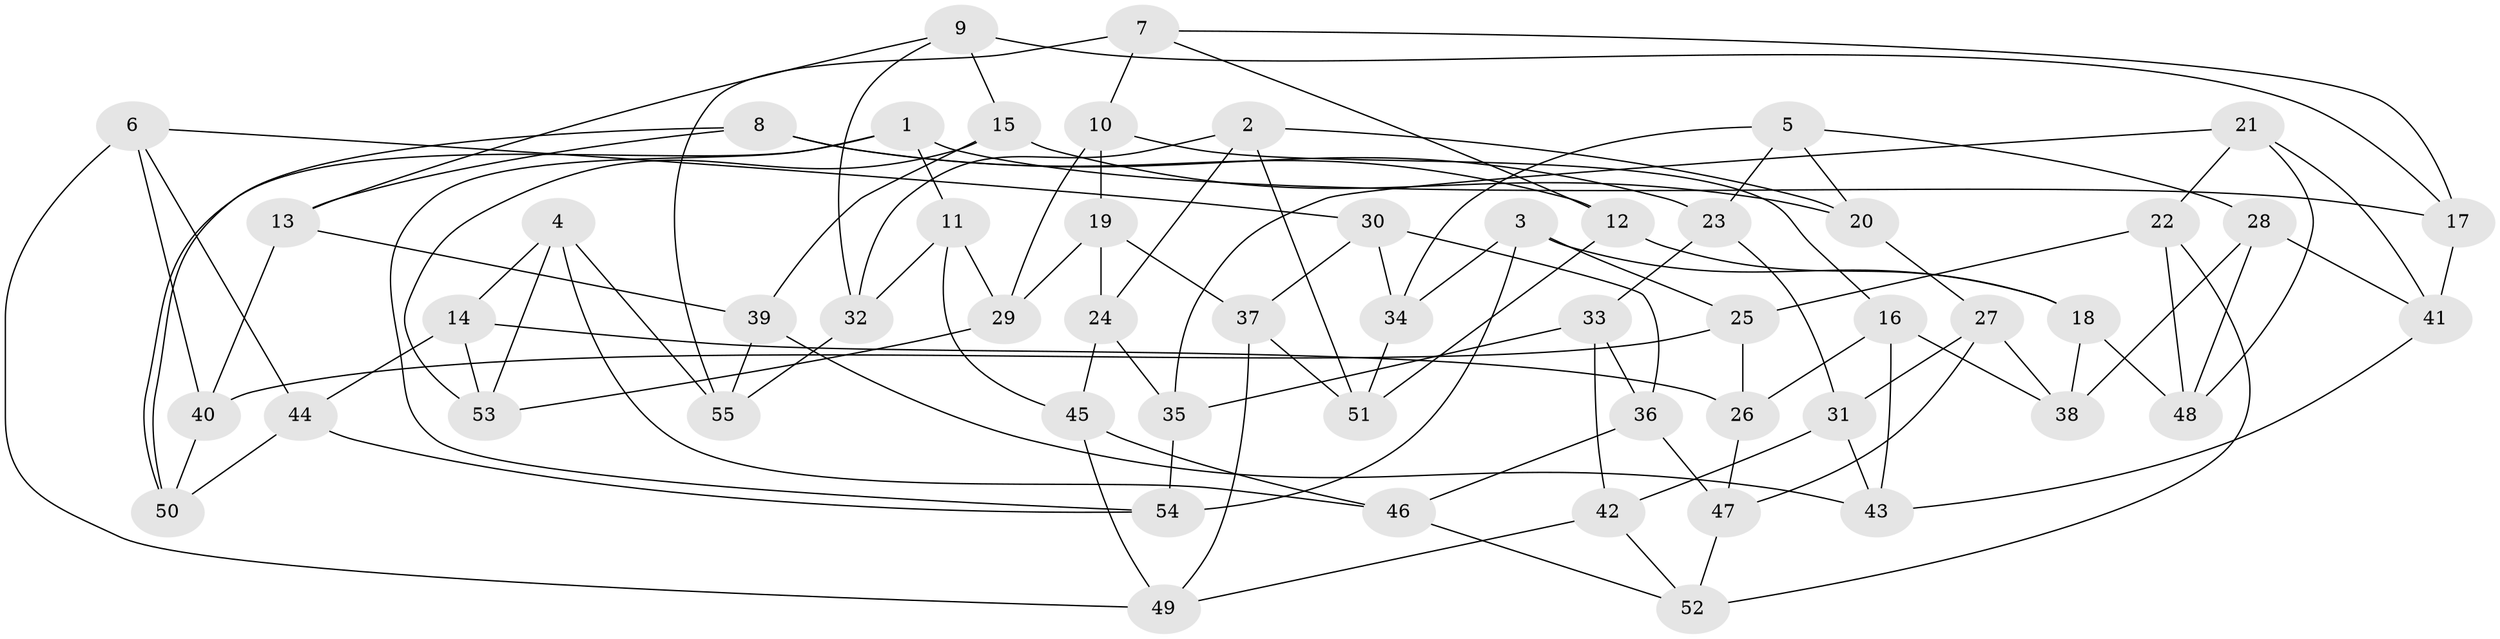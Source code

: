 // coarse degree distribution, {4: 0.16666666666666666, 6: 0.4444444444444444, 7: 0.2777777777777778, 5: 0.05555555555555555, 8: 0.05555555555555555}
// Generated by graph-tools (version 1.1) at 2025/38/03/04/25 23:38:16]
// undirected, 55 vertices, 110 edges
graph export_dot {
  node [color=gray90,style=filled];
  1;
  2;
  3;
  4;
  5;
  6;
  7;
  8;
  9;
  10;
  11;
  12;
  13;
  14;
  15;
  16;
  17;
  18;
  19;
  20;
  21;
  22;
  23;
  24;
  25;
  26;
  27;
  28;
  29;
  30;
  31;
  32;
  33;
  34;
  35;
  36;
  37;
  38;
  39;
  40;
  41;
  42;
  43;
  44;
  45;
  46;
  47;
  48;
  49;
  50;
  51;
  52;
  53;
  54;
  55;
  1 -- 17;
  1 -- 50;
  1 -- 11;
  1 -- 54;
  2 -- 24;
  2 -- 20;
  2 -- 51;
  2 -- 32;
  3 -- 34;
  3 -- 54;
  3 -- 25;
  3 -- 18;
  4 -- 46;
  4 -- 53;
  4 -- 55;
  4 -- 14;
  5 -- 20;
  5 -- 23;
  5 -- 34;
  5 -- 28;
  6 -- 44;
  6 -- 30;
  6 -- 40;
  6 -- 49;
  7 -- 10;
  7 -- 17;
  7 -- 55;
  7 -- 12;
  8 -- 12;
  8 -- 23;
  8 -- 50;
  8 -- 13;
  9 -- 13;
  9 -- 32;
  9 -- 17;
  9 -- 15;
  10 -- 19;
  10 -- 16;
  10 -- 29;
  11 -- 45;
  11 -- 29;
  11 -- 32;
  12 -- 18;
  12 -- 51;
  13 -- 40;
  13 -- 39;
  14 -- 53;
  14 -- 26;
  14 -- 44;
  15 -- 53;
  15 -- 39;
  15 -- 20;
  16 -- 43;
  16 -- 38;
  16 -- 26;
  17 -- 41;
  18 -- 38;
  18 -- 48;
  19 -- 37;
  19 -- 29;
  19 -- 24;
  20 -- 27;
  21 -- 48;
  21 -- 22;
  21 -- 35;
  21 -- 41;
  22 -- 52;
  22 -- 48;
  22 -- 25;
  23 -- 33;
  23 -- 31;
  24 -- 45;
  24 -- 35;
  25 -- 40;
  25 -- 26;
  26 -- 47;
  27 -- 38;
  27 -- 47;
  27 -- 31;
  28 -- 48;
  28 -- 41;
  28 -- 38;
  29 -- 53;
  30 -- 36;
  30 -- 34;
  30 -- 37;
  31 -- 42;
  31 -- 43;
  32 -- 55;
  33 -- 36;
  33 -- 42;
  33 -- 35;
  34 -- 51;
  35 -- 54;
  36 -- 46;
  36 -- 47;
  37 -- 51;
  37 -- 49;
  39 -- 43;
  39 -- 55;
  40 -- 50;
  41 -- 43;
  42 -- 52;
  42 -- 49;
  44 -- 54;
  44 -- 50;
  45 -- 46;
  45 -- 49;
  46 -- 52;
  47 -- 52;
}
